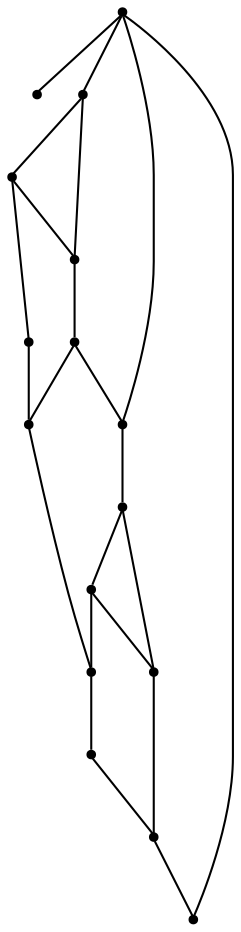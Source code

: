 graph {
  node [shape=point,comment="{\"directed\":false,\"doi\":\"10.1007/978-3-319-27261-0_10\",\"figure\":\"6 (2)\"}"]

  v0 [pos="1076.3589525720004,666.2906353928336"]
  v1 [pos="1009.6816956902126,666.2906353928336"]
  v2 [pos="1609.7772619799744,599.6141638910447"]
  v3 [pos="1543.0999733039778,666.2906353928336"]
  v4 [pos="1543.0999733039778,799.6435783964112"]
  v5 [pos="1476.4226846279807,799.6435783964113"]
  v6 [pos="1409.7453959519842,732.9671068946224"]
  v7 [pos="1409.7453959519842,666.2906353928336"]
  v8 [pos="1343.0681072759874,666.2906353928336"]
  v9 [pos="1276.3908185999908,732.9671068946225"]
  v10 [pos="1276.3908185999906,799.6435783964112"]
  v11 [pos="1276.3908185999908,666.2906353928336"]
  v12 [pos="1276.3908185999908,866.320956022047"]
  v13 [pos="1209.713529923994,799.6435783964112"]
  v14 [pos="1209.713529923994,732.9671068946224"]
  v15 [pos="1143.036241247997,732.9671068946224"]

  v0 -- v1 [id="-1",pos="1076.3589525720004,666.2906353928336 1009.6816956902126,666.2906353928336 1009.6816956902126,666.2906353928336 1009.6816956902126,666.2906353928336"]
  v0 -- v11 [id="-3",pos="1076.3589525720004,666.2906353928336 1276.3908185999908,666.2906353928336 1276.3908185999908,666.2906353928336 1276.3908185999908,666.2906353928336"]
  v11 -- v8 [id="-4",pos="1276.3908185999908,666.2906353928336 1343.0681072759874,666.2906353928336 1343.0681072759874,666.2906353928336 1343.0681072759874,666.2906353928336"]
  v8 -- v7 [id="-5",pos="1343.0681072759874,666.2906353928336 1409.7453959519842,666.2906353928336 1409.7453959519842,666.2906353928336 1409.7453959519842,666.2906353928336"]
  v7 -- v3 [id="-6",pos="1409.7453959519842,666.2906353928336 1543.0999733039778,666.2906353928336 1543.0999733039778,666.2906353928336 1543.0999733039778,666.2906353928336"]
  v0 -- v15 [id="-7",pos="1076.3589525720004,666.2906353928336 1143.036241247997,732.9671068946224 1143.036241247997,732.9671068946224 1143.036241247997,732.9671068946224"]
  v15 -- v14 [id="-8",pos="1143.036241247997,732.9671068946224 1209.713529923994,732.9671068946224 1209.713529923994,732.9671068946224 1209.713529923994,732.9671068946224"]
  v14 -- v9 [id="-9",pos="1209.713529923994,732.9671068946224 1276.3908185999908,732.9671068946225 1276.3908185999908,732.9671068946225 1276.3908185999908,732.9671068946225"]
  v15 -- v13 [id="-10",pos="1143.036241247997,732.9671068946224 1209.713529923994,799.6435783964112 1209.713529923994,799.6435783964112 1209.713529923994,799.6435783964112"]
  v13 -- v12 [id="-11",pos="1209.713529923994,799.6435783964112 1276.3908185999908,866.320956022047 1276.3908185999908,866.320956022047 1276.3908185999908,866.320956022047"]
  v13 -- v14 [id="-12",pos="1209.713529923994,799.6435783964112 1209.713529923994,732.9671068946224 1209.713529923994,732.9671068946224 1209.713529923994,732.9671068946224"]
  v12 -- v10 [id="-13",pos="1276.3908185999908,866.320956022047 1276.3908185999906,799.6435783964112 1276.3908185999906,799.6435783964112 1276.3908185999906,799.6435783964112"]
  v10 -- v5 [id="-14",pos="1276.3908185999906,799.6435783964112 1476.4226846279807,799.6435783964113 1476.4226846279807,799.6435783964113 1476.4226846279807,799.6435783964113"]
  v9 -- v11 [id="-15",pos="1276.3908185999908,732.9671068946225 1276.3908185999908,666.2906353928336 1276.3908185999908,666.2906353928336 1276.3908185999908,666.2906353928336"]
  v9 -- v10 [id="-16",pos="1276.3908185999908,732.9671068946225 1276.3908185999906,799.6435783964112 1276.3908185999906,799.6435783964112 1276.3908185999906,799.6435783964112"]
  v8 -- v6 [id="-17",pos="1343.0681072759874,666.2906353928336 1409.7453959519842,732.9671068946224 1409.7453959519842,732.9671068946224 1409.7453959519842,732.9671068946224"]
  v6 -- v5 [id="-18",pos="1409.7453959519842,732.9671068946224 1476.4226846279807,799.6435783964113 1476.4226846279807,799.6435783964113 1476.4226846279807,799.6435783964113"]
  v6 -- v7 [id="-19",pos="1409.7453959519842,732.9671068946224 1409.7453959519842,666.2906353928336 1409.7453959519842,666.2906353928336 1409.7453959519842,666.2906353928336"]
  v5 -- v4 [id="-20",pos="1476.4226846279807,799.6435783964113 1543.0999733039778,799.6435783964112 1543.0999733039778,799.6435783964112 1543.0999733039778,799.6435783964112"]
  v4 -- v3 [id="-21",pos="1543.0999733039778,799.6435783964112 1543.0999733039778,666.2906353928336 1543.0999733039778,666.2906353928336 1543.0999733039778,666.2906353928336"]
  v3 -- v2 [id="-22",pos="1543.0999733039778,666.2906353928336 1609.7772619799744,599.6141638910447 1609.7772619799744,599.6141638910447 1609.7772619799744,599.6141638910447"]
  v2 -- v0 [id="-23",pos="1609.7772619799744,599.6141638910447 1076.3589525720004,666.2906353928336 1076.3589525720004,666.2906353928336 1076.3589525720004,666.2906353928336"]
}
